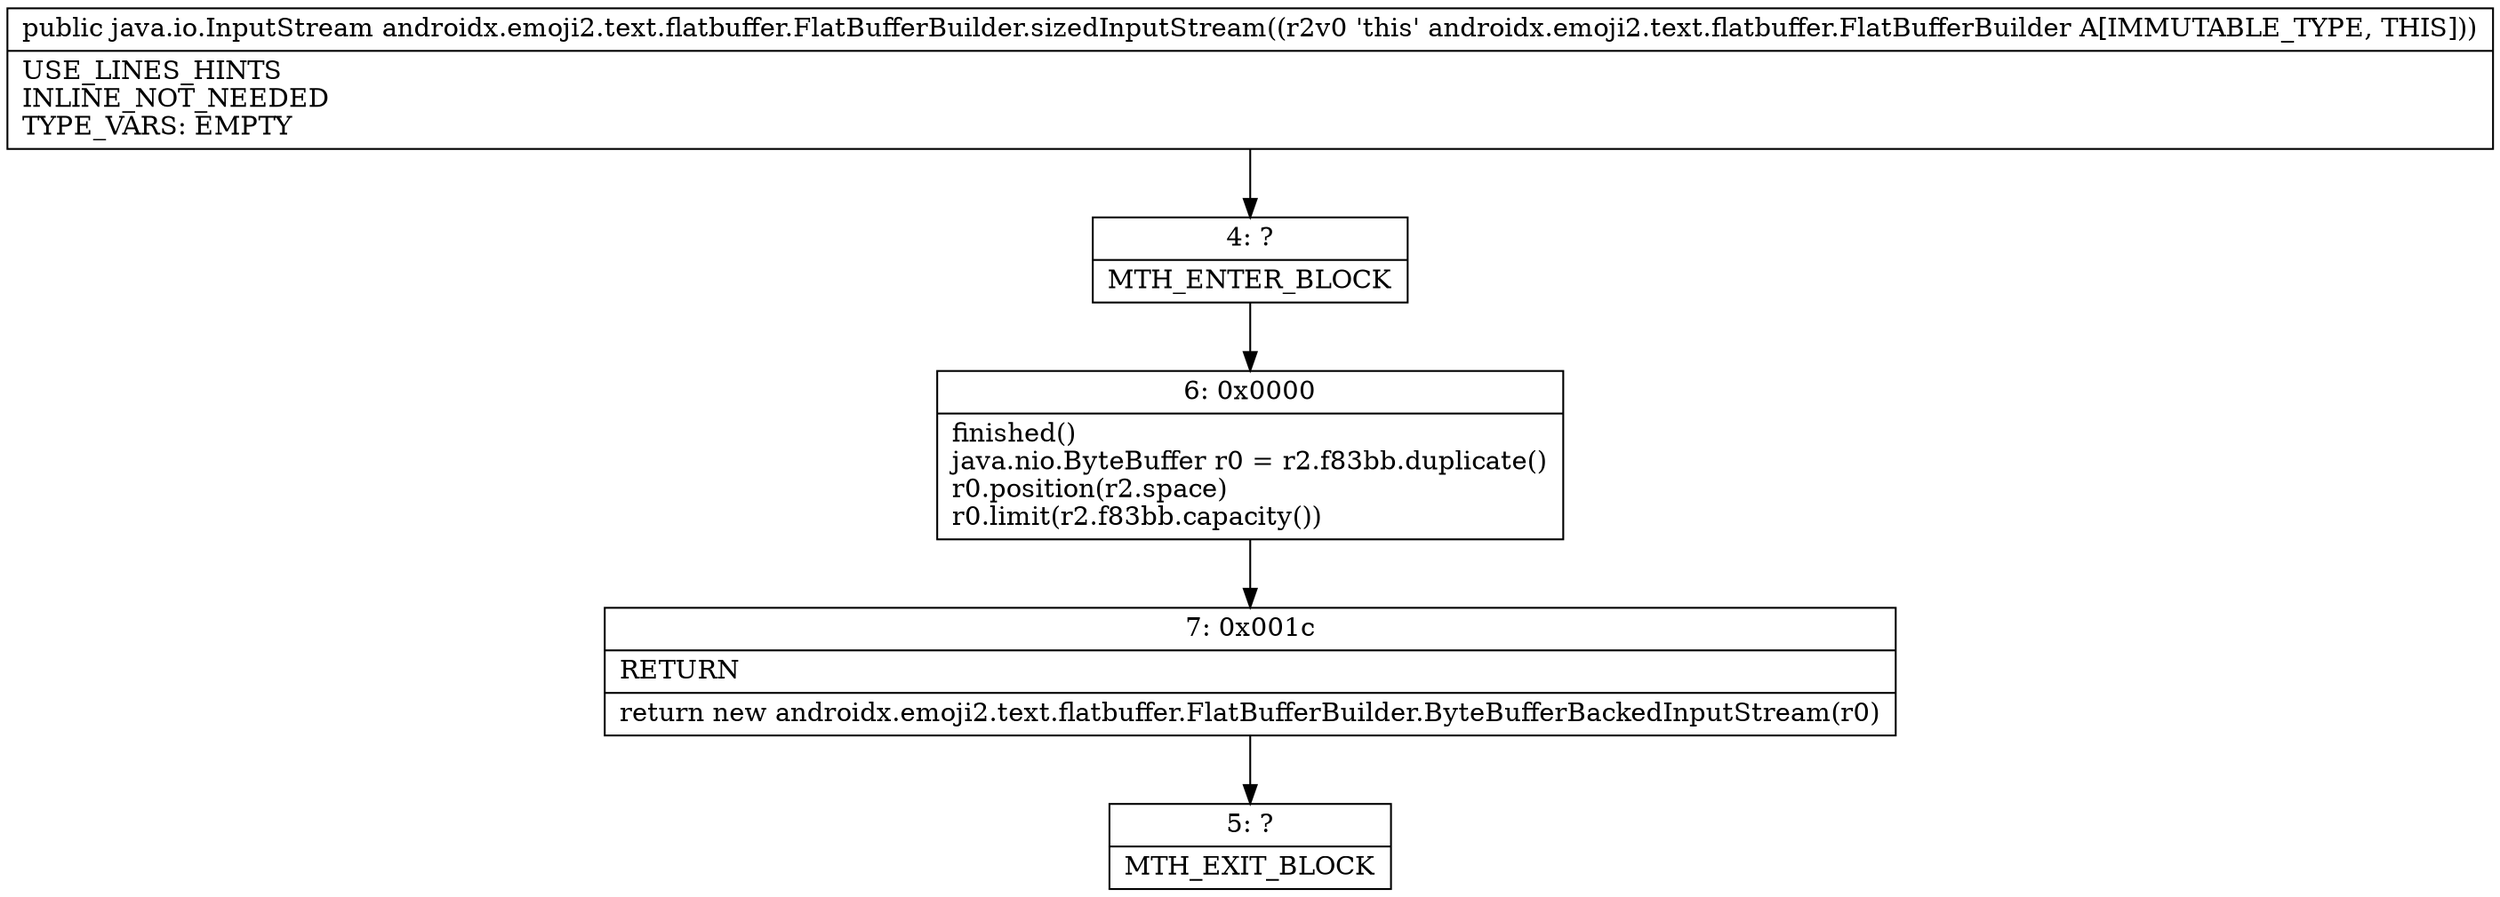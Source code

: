 digraph "CFG forandroidx.emoji2.text.flatbuffer.FlatBufferBuilder.sizedInputStream()Ljava\/io\/InputStream;" {
Node_4 [shape=record,label="{4\:\ ?|MTH_ENTER_BLOCK\l}"];
Node_6 [shape=record,label="{6\:\ 0x0000|finished()\ljava.nio.ByteBuffer r0 = r2.f83bb.duplicate()\lr0.position(r2.space)\lr0.limit(r2.f83bb.capacity())\l}"];
Node_7 [shape=record,label="{7\:\ 0x001c|RETURN\l|return new androidx.emoji2.text.flatbuffer.FlatBufferBuilder.ByteBufferBackedInputStream(r0)\l}"];
Node_5 [shape=record,label="{5\:\ ?|MTH_EXIT_BLOCK\l}"];
MethodNode[shape=record,label="{public java.io.InputStream androidx.emoji2.text.flatbuffer.FlatBufferBuilder.sizedInputStream((r2v0 'this' androidx.emoji2.text.flatbuffer.FlatBufferBuilder A[IMMUTABLE_TYPE, THIS]))  | USE_LINES_HINTS\lINLINE_NOT_NEEDED\lTYPE_VARS: EMPTY\l}"];
MethodNode -> Node_4;Node_4 -> Node_6;
Node_6 -> Node_7;
Node_7 -> Node_5;
}

